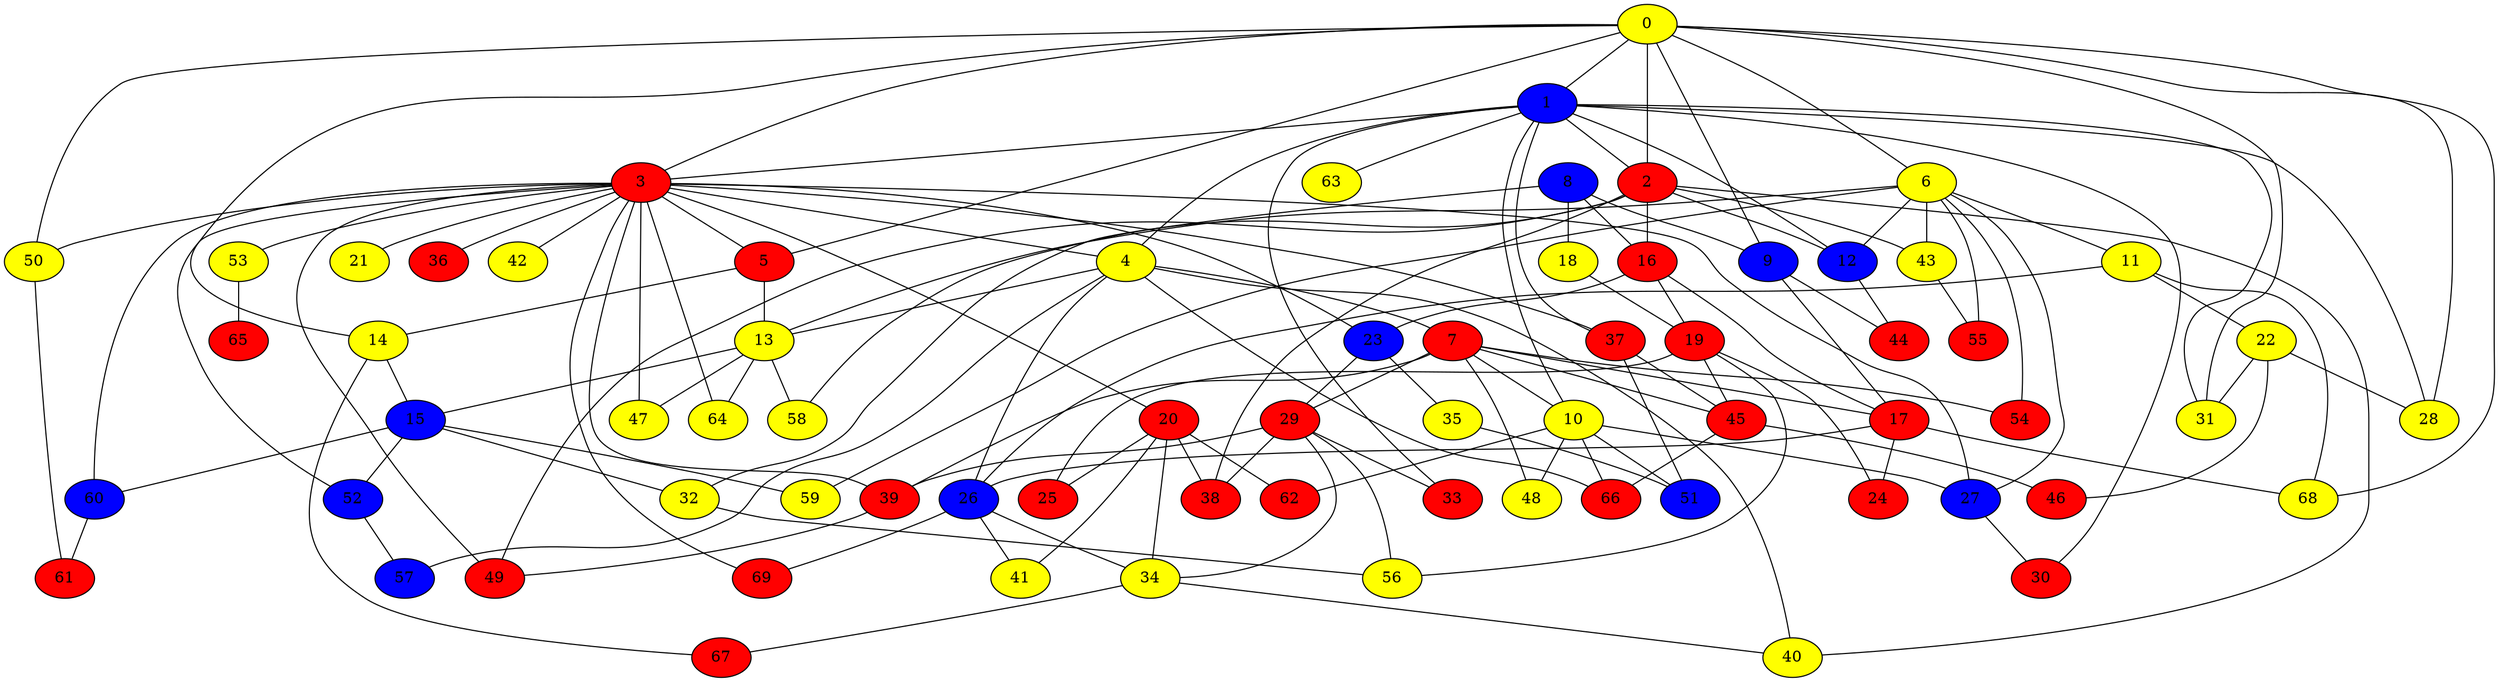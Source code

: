 graph {
0 [style = filled fillcolor = yellow];
1 [style = filled fillcolor = blue];
2 [style = filled fillcolor = red];
3 [style = filled fillcolor = red];
4 [style = filled fillcolor = yellow];
5 [style = filled fillcolor = red];
6 [style = filled fillcolor = yellow];
7 [style = filled fillcolor = red];
8 [style = filled fillcolor = blue];
9 [style = filled fillcolor = blue];
10 [style = filled fillcolor = yellow];
11 [style = filled fillcolor = yellow];
12 [style = filled fillcolor = blue];
13 [style = filled fillcolor = yellow];
14 [style = filled fillcolor = yellow];
15 [style = filled fillcolor = blue];
16 [style = filled fillcolor = red];
17 [style = filled fillcolor = red];
18 [style = filled fillcolor = yellow];
19 [style = filled fillcolor = red];
20 [style = filled fillcolor = red];
21 [style = filled fillcolor = yellow];
22 [style = filled fillcolor = yellow];
23 [style = filled fillcolor = blue];
24 [style = filled fillcolor = red];
25 [style = filled fillcolor = red];
26 [style = filled fillcolor = blue];
27 [style = filled fillcolor = blue];
28 [style = filled fillcolor = yellow];
29 [style = filled fillcolor = red];
30 [style = filled fillcolor = red];
31 [style = filled fillcolor = yellow];
32 [style = filled fillcolor = yellow];
33 [style = filled fillcolor = red];
34 [style = filled fillcolor = yellow];
35 [style = filled fillcolor = yellow];
36 [style = filled fillcolor = red];
37 [style = filled fillcolor = red];
38 [style = filled fillcolor = red];
39 [style = filled fillcolor = red];
40 [style = filled fillcolor = yellow];
41 [style = filled fillcolor = yellow];
42 [style = filled fillcolor = yellow];
43 [style = filled fillcolor = yellow];
44 [style = filled fillcolor = red];
45 [style = filled fillcolor = red];
46 [style = filled fillcolor = red];
47 [style = filled fillcolor = yellow];
48 [style = filled fillcolor = yellow];
49 [style = filled fillcolor = red];
50 [style = filled fillcolor = yellow];
51 [style = filled fillcolor = blue];
52 [style = filled fillcolor = blue];
53 [style = filled fillcolor = yellow];
54 [style = filled fillcolor = red];
55 [style = filled fillcolor = red];
56 [style = filled fillcolor = yellow];
57 [style = filled fillcolor = blue];
58 [style = filled fillcolor = yellow];
59 [style = filled fillcolor = yellow];
60 [style = filled fillcolor = blue];
61 [style = filled fillcolor = red];
62 [style = filled fillcolor = red];
63 [style = filled fillcolor = yellow];
64 [style = filled fillcolor = yellow];
65 [style = filled fillcolor = red];
66 [style = filled fillcolor = red];
67 [style = filled fillcolor = red];
68 [style = filled fillcolor = yellow];
69 [style = filled fillcolor = red];
0 -- 5;
0 -- 3;
0 -- 2;
0 -- 1;
0 -- 6;
0 -- 9;
0 -- 14;
0 -- 28;
0 -- 31;
0 -- 50;
0 -- 68;
1 -- 2;
1 -- 3;
1 -- 4;
1 -- 10;
1 -- 12;
1 -- 28;
1 -- 30;
1 -- 31;
1 -- 33;
1 -- 37;
1 -- 63;
2 -- 12;
2 -- 16;
2 -- 38;
2 -- 40;
2 -- 43;
2 -- 49;
2 -- 58;
3 -- 4;
3 -- 5;
3 -- 20;
3 -- 21;
3 -- 23;
3 -- 27;
3 -- 36;
3 -- 37;
3 -- 39;
3 -- 42;
3 -- 47;
3 -- 49;
3 -- 50;
3 -- 52;
3 -- 53;
3 -- 60;
3 -- 64;
3 -- 69;
4 -- 7;
4 -- 13;
4 -- 26;
4 -- 40;
4 -- 57;
4 -- 66;
5 -- 13;
5 -- 14;
6 -- 11;
6 -- 12;
6 -- 13;
6 -- 27;
6 -- 43;
6 -- 54;
6 -- 55;
6 -- 59;
7 -- 10;
7 -- 17;
7 -- 29;
7 -- 39;
7 -- 45;
7 -- 48;
7 -- 54;
8 -- 9;
8 -- 16;
8 -- 18;
8 -- 32;
9 -- 17;
9 -- 44;
10 -- 27;
10 -- 48;
10 -- 51;
10 -- 62;
10 -- 66;
11 -- 22;
11 -- 26;
11 -- 68;
12 -- 44;
13 -- 15;
13 -- 47;
13 -- 58;
13 -- 64;
14 -- 15;
14 -- 67;
15 -- 32;
15 -- 52;
15 -- 59;
15 -- 60;
16 -- 17;
16 -- 19;
16 -- 23;
17 -- 24;
17 -- 26;
17 -- 68;
18 -- 19;
19 -- 24;
19 -- 25;
19 -- 45;
19 -- 56;
20 -- 25;
20 -- 34;
20 -- 38;
20 -- 41;
20 -- 62;
22 -- 28;
22 -- 31;
22 -- 46;
23 -- 29;
23 -- 35;
26 -- 34;
26 -- 41;
26 -- 69;
27 -- 30;
29 -- 33;
29 -- 34;
29 -- 38;
29 -- 39;
29 -- 56;
32 -- 56;
34 -- 40;
34 -- 67;
35 -- 51;
37 -- 45;
37 -- 51;
39 -- 49;
43 -- 55;
45 -- 46;
45 -- 66;
50 -- 61;
52 -- 57;
53 -- 65;
60 -- 61;
}
